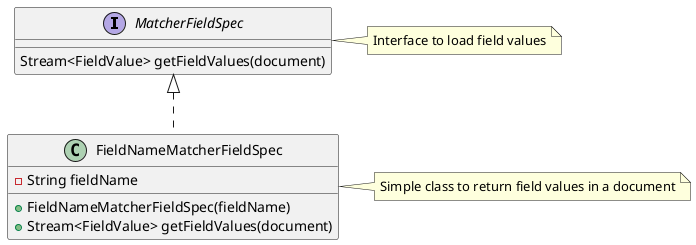 @startuml

interface MatcherFieldSpec { 
    Stream<FieldValue> getFieldValues(document)
}
note right of MatcherFieldSpec
    Interface to load field values
end note

class FieldNameMatcherFieldSpec implements MatcherFieldSpec {
    - String fieldName
    + FieldNameMatcherFieldSpec(fieldName)
    + Stream<FieldValue> getFieldValues(document)
}
note right of FieldNameMatcherFieldSpec
    Simple class to return field values in a document
end note
@enduml